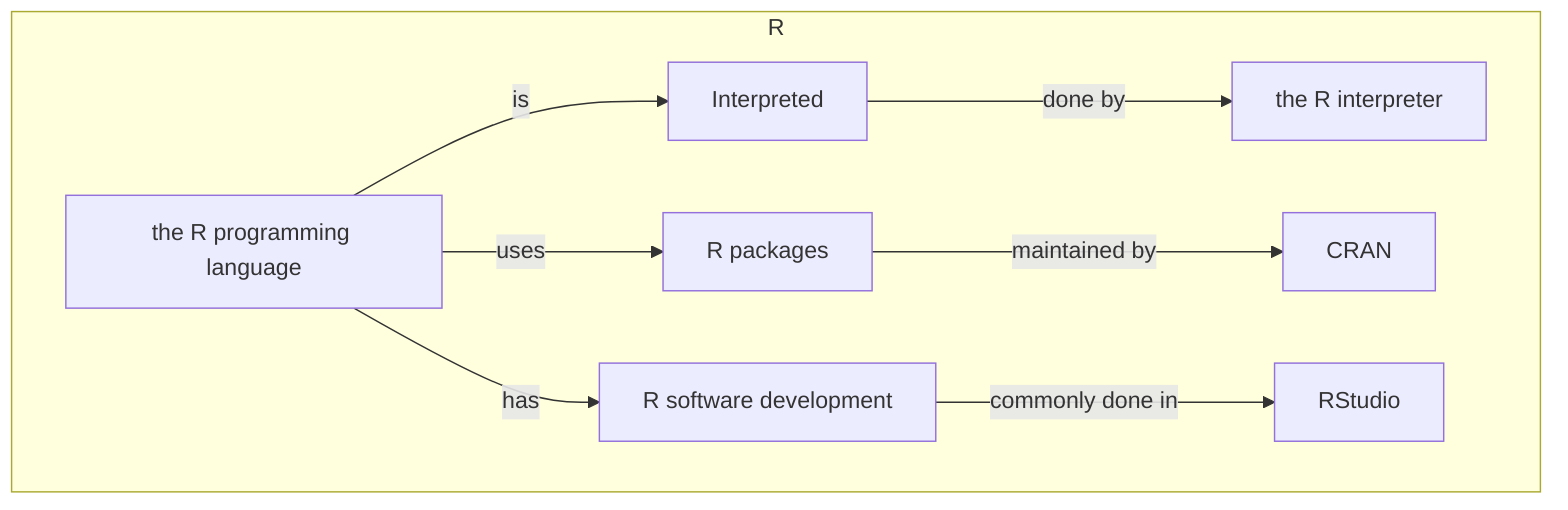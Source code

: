 flowchart TD

    subgraph r[R]
      r_interpreter[the R interpreter]
      r_packages[R packages]
      r_language[the R programming language]
      r_dev[R software development]
      rstudio[RStudio]

      interpreted_language[Interpreted]
      cran[CRAN]
    end

    r_language --> |has| r_dev
    r_language --> |is| interpreted_language
    r_language --> |uses| r_packages
    interpreted_language --> |done by| r_interpreter
    r_packages --> |maintained by| cran
    r_dev --> |commonly done in| rstudio